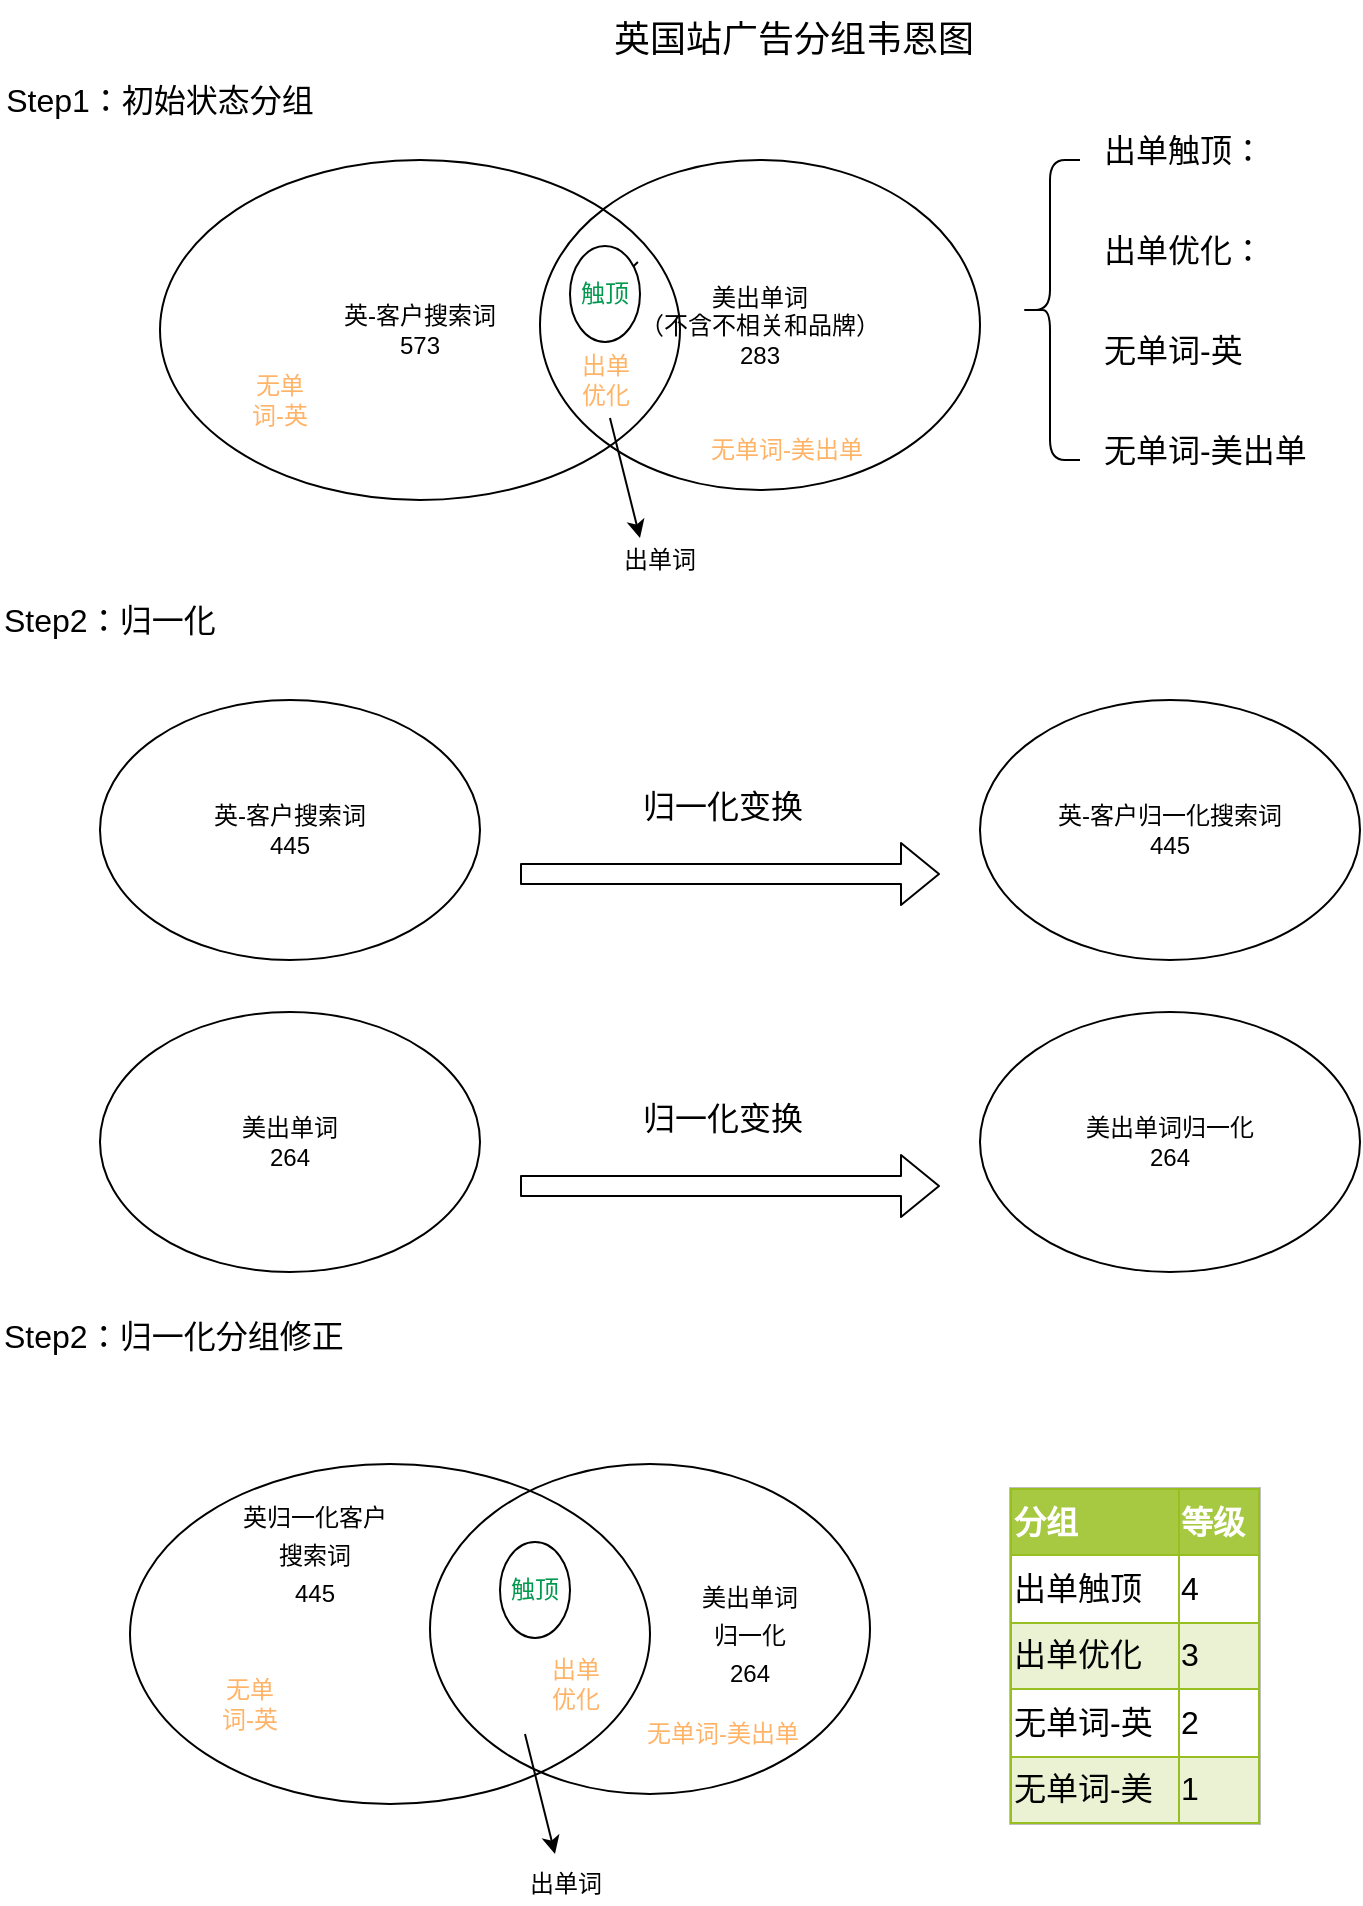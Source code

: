 <mxfile version="10.9.4" type="github"><diagram id="5jT3wcAudJJKc-Kk91_C" name="UK transplanting US"><mxGraphModel dx="1346" dy="836" grid="1" gridSize="10" guides="1" tooltips="1" connect="1" arrows="1" fold="1" page="1" pageScale="1" pageWidth="827" pageHeight="1169" math="0" shadow="0"><root><mxCell id="0"/><mxCell id="1" parent="0"/><mxCell id="msU4wr58rD_FV19tekNM-1" value="英-客户搜索词&lt;br&gt;573&lt;br&gt;" style="ellipse;whiteSpace=wrap;html=1;" parent="1" vertex="1"><mxGeometry x="80" y="80" width="260" height="170" as="geometry"/></mxCell><mxCell id="msU4wr58rD_FV19tekNM-2" value="&lt;div style=&quot;text-align: center&quot;&gt;&lt;span&gt;美出单词&lt;/span&gt;&lt;/div&gt;&lt;div style=&quot;text-align: center&quot;&gt;&lt;span&gt;（不含不相关和品牌）&lt;/span&gt;&lt;/div&gt;&lt;div style=&quot;text-align: center&quot;&gt;&lt;span&gt;283&lt;/span&gt;&lt;/div&gt;" style="ellipse;whiteSpace=wrap;html=1;fillColor=none;" parent="1" vertex="1"><mxGeometry x="270" y="80" width="220" height="165" as="geometry"/></mxCell><mxCell id="msU4wr58rD_FV19tekNM-3" value="出单优化" style="text;html=1;strokeColor=none;fillColor=none;align=center;verticalAlign=middle;whiteSpace=wrap;rounded=0;fontColor=#FFB366;" parent="1" vertex="1"><mxGeometry x="287.5" y="176" width="30" height="28" as="geometry"/></mxCell><mxCell id="msU4wr58rD_FV19tekNM-4" value="&lt;font color=&quot;#ffb366&quot;&gt;无单词-英&lt;/font&gt;" style="text;html=1;strokeColor=none;fillColor=none;align=center;verticalAlign=middle;whiteSpace=wrap;rounded=0;" parent="1" vertex="1"><mxGeometry x="120" y="190" width="40" height="20" as="geometry"/></mxCell><mxCell id="msU4wr58rD_FV19tekNM-5" value="" style="endArrow=none;dashed=1;html=1;" parent="1" source="msU4wr58rD_FV19tekNM-7" edge="1"><mxGeometry width="50" height="50" relative="1" as="geometry"><mxPoint x="280" y="172.5" as="sourcePoint"/><mxPoint x="320" y="130" as="targetPoint"/></mxGeometry></mxCell><mxCell id="msU4wr58rD_FV19tekNM-6" value="&lt;span&gt;&lt;font color=&quot;#ffb366&quot;&gt;无单词-美出单&lt;/font&gt;&lt;/span&gt;" style="text;html=1;strokeColor=none;fillColor=none;align=center;verticalAlign=middle;whiteSpace=wrap;rounded=0;" parent="1" vertex="1"><mxGeometry x="350" y="220" width="87" height="10" as="geometry"/></mxCell><mxCell id="msU4wr58rD_FV19tekNM-7" value="&lt;font color=&quot;#00994d&quot;&gt;触顶&lt;/font&gt;" style="ellipse;whiteSpace=wrap;html=1;fillColor=none;fontColor=#FFB366;" parent="1" vertex="1"><mxGeometry x="285" y="123" width="35" height="48" as="geometry"/></mxCell><mxCell id="msU4wr58rD_FV19tekNM-10" value="&lt;font style=&quot;font-size: 18px&quot; color=&quot;#000000&quot;&gt;英国站广告分组韦恩图&lt;/font&gt;" style="text;html=1;strokeColor=none;fillColor=none;align=left;verticalAlign=middle;whiteSpace=wrap;rounded=0;fontColor=#FFB366;" parent="1" vertex="1"><mxGeometry x="305" width="200" height="40" as="geometry"/></mxCell><mxCell id="msU4wr58rD_FV19tekNM-15" value="" style="endArrow=classic;html=1;fontColor=#FFB366;" parent="1" edge="1"><mxGeometry width="50" height="50" relative="1" as="geometry"><mxPoint x="305" y="209" as="sourcePoint"/><mxPoint x="320" y="269" as="targetPoint"/></mxGeometry></mxCell><mxCell id="msU4wr58rD_FV19tekNM-16" value="&lt;font color=&quot;#000000&quot;&gt;出单词&lt;/font&gt;" style="text;html=1;strokeColor=none;fillColor=none;align=center;verticalAlign=middle;whiteSpace=wrap;rounded=0;fontColor=#FFB366;" parent="1" vertex="1"><mxGeometry x="310" y="270" width="40" height="20" as="geometry"/></mxCell><mxCell id="msU4wr58rD_FV19tekNM-18" value="&lt;div style=&quot;text-align: left&quot;&gt;&lt;span style=&quot;color: rgb(0 , 0 , 0)&quot;&gt;&lt;font style=&quot;font-size: 16px&quot;&gt;Step2：归一化&lt;/font&gt;&lt;/span&gt;&lt;/div&gt;" style="text;html=1;strokeColor=none;fillColor=none;align=left;verticalAlign=middle;whiteSpace=wrap;rounded=0;fontColor=#FFB366;" parent="1" vertex="1"><mxGeometry y="300" width="140" height="20" as="geometry"/></mxCell><mxCell id="msU4wr58rD_FV19tekNM-19" value="英-客户搜索词&lt;br&gt;445&lt;br&gt;" style="ellipse;whiteSpace=wrap;html=1;" parent="1" vertex="1"><mxGeometry x="50" y="350" width="190" height="130" as="geometry"/></mxCell><mxCell id="msU4wr58rD_FV19tekNM-22" value="" style="shape=flexArrow;endArrow=classic;html=1;fontColor=#FFB366;" parent="1" edge="1"><mxGeometry width="50" height="50" relative="1" as="geometry"><mxPoint x="260" y="437" as="sourcePoint"/><mxPoint x="470" y="437" as="targetPoint"/></mxGeometry></mxCell><mxCell id="msU4wr58rD_FV19tekNM-23" value="归一化变换" style="text;html=1;strokeColor=none;fillColor=none;align=center;verticalAlign=middle;whiteSpace=wrap;rounded=0;fontColor=#000000;fontSize=16;" parent="1" vertex="1"><mxGeometry x="313" y="393" width="97" height="20" as="geometry"/></mxCell><mxCell id="msU4wr58rD_FV19tekNM-24" value="英-客户归一化搜索词&lt;br&gt;445&lt;br&gt;" style="ellipse;whiteSpace=wrap;html=1;" parent="1" vertex="1"><mxGeometry x="490" y="350" width="190" height="130" as="geometry"/></mxCell><mxCell id="msU4wr58rD_FV19tekNM-25" value="&lt;div&gt;美出单词&lt;/div&gt;&lt;div&gt;264&lt;/div&gt;" style="ellipse;whiteSpace=wrap;html=1;" parent="1" vertex="1"><mxGeometry x="50" y="506" width="190" height="130" as="geometry"/></mxCell><mxCell id="msU4wr58rD_FV19tekNM-26" value="" style="shape=flexArrow;endArrow=classic;html=1;fontColor=#FFB366;" parent="1" edge="1"><mxGeometry width="50" height="50" relative="1" as="geometry"><mxPoint x="260" y="593" as="sourcePoint"/><mxPoint x="470" y="593" as="targetPoint"/></mxGeometry></mxCell><mxCell id="msU4wr58rD_FV19tekNM-27" value="归一化变换" style="text;html=1;strokeColor=none;fillColor=none;align=center;verticalAlign=middle;whiteSpace=wrap;rounded=0;fontColor=#000000;fontSize=16;" parent="1" vertex="1"><mxGeometry x="313" y="549" width="97" height="20" as="geometry"/></mxCell><mxCell id="msU4wr58rD_FV19tekNM-28" value="&lt;div&gt;美出单词归一化&lt;/div&gt;&lt;div&gt;264&lt;/div&gt;" style="ellipse;whiteSpace=wrap;html=1;" parent="1" vertex="1"><mxGeometry x="490" y="506" width="190" height="130" as="geometry"/></mxCell><mxCell id="msU4wr58rD_FV19tekNM-30" value="" style="ellipse;whiteSpace=wrap;html=1;" parent="1" vertex="1"><mxGeometry x="65" y="732" width="260" height="170" as="geometry"/></mxCell><mxCell id="msU4wr58rD_FV19tekNM-31" value="&lt;div style=&quot;text-align: right&quot;&gt;&lt;/div&gt;&lt;span&gt;&lt;br&gt;&lt;/span&gt;" style="ellipse;whiteSpace=wrap;html=1;fillColor=none;" parent="1" vertex="1"><mxGeometry x="215" y="732" width="220" height="165" as="geometry"/></mxCell><mxCell id="msU4wr58rD_FV19tekNM-32" value="出单优化" style="text;html=1;strokeColor=none;fillColor=none;align=center;verticalAlign=middle;whiteSpace=wrap;rounded=0;fontColor=#FFB366;" parent="1" vertex="1"><mxGeometry x="272.5" y="828" width="30" height="28" as="geometry"/></mxCell><mxCell id="msU4wr58rD_FV19tekNM-33" value="&lt;font color=&quot;#ffb366&quot;&gt;无单词-英&lt;/font&gt;" style="text;html=1;strokeColor=none;fillColor=none;align=center;verticalAlign=middle;whiteSpace=wrap;rounded=0;" parent="1" vertex="1"><mxGeometry x="105" y="842" width="40" height="20" as="geometry"/></mxCell><mxCell id="msU4wr58rD_FV19tekNM-35" value="&lt;span&gt;&lt;font color=&quot;#ffb366&quot;&gt;无单词-美出单&lt;/font&gt;&lt;/span&gt;" style="text;html=1;strokeColor=none;fillColor=none;align=center;verticalAlign=middle;whiteSpace=wrap;rounded=0;" parent="1" vertex="1"><mxGeometry x="317.5" y="862" width="87" height="10" as="geometry"/></mxCell><mxCell id="msU4wr58rD_FV19tekNM-36" value="&lt;font color=&quot;#00994d&quot;&gt;触顶&lt;/font&gt;" style="ellipse;whiteSpace=wrap;html=1;fillColor=none;fontColor=#FFB366;" parent="1" vertex="1"><mxGeometry x="250" y="771" width="35" height="48" as="geometry"/></mxCell><mxCell id="msU4wr58rD_FV19tekNM-37" value="" style="endArrow=classic;html=1;fontColor=#FFB366;" parent="1" edge="1"><mxGeometry width="50" height="50" relative="1" as="geometry"><mxPoint x="262.5" y="867" as="sourcePoint"/><mxPoint x="277.5" y="927" as="targetPoint"/></mxGeometry></mxCell><mxCell id="msU4wr58rD_FV19tekNM-38" value="&lt;font color=&quot;#000000&quot;&gt;出单词&lt;/font&gt;" style="text;html=1;strokeColor=none;fillColor=none;align=center;verticalAlign=middle;whiteSpace=wrap;rounded=0;fontColor=#FFB366;" parent="1" vertex="1"><mxGeometry x="262.5" y="932" width="40" height="20" as="geometry"/></mxCell><mxCell id="msU4wr58rD_FV19tekNM-40" value="&lt;div style=&quot;font-size: 12px&quot;&gt;&lt;font style=&quot;font-size: 12px&quot;&gt;美出单词&lt;/font&gt;&lt;/div&gt;&lt;font style=&quot;font-size: 12px&quot;&gt;归一化&lt;br&gt;264&lt;/font&gt;" style="text;html=1;strokeColor=none;fillColor=none;align=center;verticalAlign=middle;whiteSpace=wrap;rounded=0;fontSize=16;fontColor=#000000;" parent="1" vertex="1"><mxGeometry x="340" y="795" width="70" height="45" as="geometry"/></mxCell><mxCell id="pTAZsmyDh6goyxrBhCXm-1" value="&lt;font style=&quot;font-size: 12px&quot;&gt;&lt;span&gt;英归一化客户搜索词&lt;/span&gt;&lt;br&gt;&lt;/font&gt;&lt;span style=&quot;font-size: 12px&quot;&gt;445&lt;/span&gt;" style="text;html=1;strokeColor=none;fillColor=none;align=center;verticalAlign=middle;whiteSpace=wrap;rounded=0;fontSize=16;fontColor=#000000;" parent="1" vertex="1"><mxGeometry x="120" y="758.5" width="75" height="35" as="geometry"/></mxCell><mxCell id="pTAZsmyDh6goyxrBhCXm-2" value="" style="shape=curlyBracket;whiteSpace=wrap;html=1;rounded=1;fillColor=none;fontSize=16;fontColor=#000000;align=left;" parent="1" vertex="1"><mxGeometry x="510" y="80" width="30" height="150" as="geometry"/></mxCell><mxCell id="pTAZsmyDh6goyxrBhCXm-3" value="出单优化：" style="text;html=1;strokeColor=none;fillColor=none;align=left;verticalAlign=middle;whiteSpace=wrap;rounded=0;fontSize=16;fontColor=#000000;" parent="1" vertex="1"><mxGeometry x="550" y="110" width="90" height="30" as="geometry"/></mxCell><mxCell id="pTAZsmyDh6goyxrBhCXm-4" value="&lt;span&gt;无单词-英&lt;/span&gt;" style="text;html=1;strokeColor=none;fillColor=none;align=left;verticalAlign=middle;whiteSpace=wrap;rounded=0;fontSize=16;fontColor=#000000;" parent="1" vertex="1"><mxGeometry x="550" y="160" width="130" height="30" as="geometry"/></mxCell><mxCell id="pTAZsmyDh6goyxrBhCXm-5" value="&lt;span&gt;无单词-美出单&lt;/span&gt;" style="text;html=1;strokeColor=none;fillColor=none;align=left;verticalAlign=middle;whiteSpace=wrap;rounded=0;fontSize=16;fontColor=#000000;" parent="1" vertex="1"><mxGeometry x="550" y="210" width="130" height="30" as="geometry"/></mxCell><mxCell id="pTAZsmyDh6goyxrBhCXm-6" value="Step1：初始状态分组" style="text;html=1;strokeColor=none;fillColor=none;align=center;verticalAlign=middle;whiteSpace=wrap;rounded=0;fontSize=16;fontColor=#000000;" parent="1" vertex="1"><mxGeometry y="40" width="160" height="20" as="geometry"/></mxCell><mxCell id="pTAZsmyDh6goyxrBhCXm-7" value="&lt;div style=&quot;text-align: left&quot;&gt;&lt;span style=&quot;color: rgb(0 , 0 , 0)&quot;&gt;&lt;font style=&quot;font-size: 16px&quot;&gt;Step2：归一化分组修正&lt;/font&gt;&lt;/span&gt;&lt;/div&gt;" style="text;html=1;strokeColor=none;fillColor=none;align=left;verticalAlign=middle;whiteSpace=wrap;rounded=0;fontColor=#FFB366;" parent="1" vertex="1"><mxGeometry y="656" width="191" height="24" as="geometry"/></mxCell><mxCell id="pTAZsmyDh6goyxrBhCXm-12" value="出单触顶：" style="text;html=1;strokeColor=none;fillColor=none;align=left;verticalAlign=middle;whiteSpace=wrap;rounded=0;fontSize=16;fontColor=#000000;" parent="1" vertex="1"><mxGeometry x="550" y="60" width="130" height="30" as="geometry"/></mxCell><mxCell id="3WaFgph_PIsVKvvev1zi-3" value="&lt;table border=&quot;1&quot; width=&quot;100%&quot; cellpadding=&quot;1&quot; style=&quot;width: 100% ; height: 100% ; border-collapse: collapse&quot;&gt;&lt;tbody&gt;&lt;tr style=&quot;background-color: #a7c942 ; color: #ffffff ; border: 1px solid #98bf21&quot;&gt;&lt;th align=&quot;left&quot;&gt;分组&lt;/th&gt;&lt;th align=&quot;left&quot;&gt;等级&lt;/th&gt;&lt;/tr&gt;&lt;tr style=&quot;border: 1px solid #98bf21&quot;&gt;&lt;td&gt;&lt;span&gt;出单触顶&lt;/span&gt;&lt;/td&gt;&lt;td&gt;4&lt;/td&gt;&lt;/tr&gt;&lt;tr style=&quot;background-color: #eaf2d3 ; border: 1px solid #98bf21&quot;&gt;&lt;td&gt;&lt;span&gt;出单优化&lt;/span&gt;&lt;/td&gt;&lt;td&gt;3&lt;/td&gt;&lt;/tr&gt;&lt;tr style=&quot;border: 1px solid #98bf21&quot;&gt;&lt;td&gt;&lt;span&gt;无单词-英&lt;/span&gt;&lt;/td&gt;&lt;td&gt;2&lt;/td&gt;&lt;/tr&gt;&lt;tr style=&quot;background-color: #eaf2d3 ; border: 1px solid #98bf21&quot;&gt;&lt;td&gt;&lt;span&gt;无单词-美&lt;/span&gt;&lt;br&gt;&lt;/td&gt;&lt;td&gt;1&lt;/td&gt;&lt;/tr&gt;&lt;/tbody&gt;&lt;/table&gt;" style="text;html=1;strokeColor=#c0c0c0;fillColor=#ffffff;overflow=fill;rounded=0;fontSize=16;fontColor=#000000;align=left;" parent="1" vertex="1"><mxGeometry x="505" y="744" width="125" height="168" as="geometry"/></mxCell></root></mxGraphModel></diagram><diagram id="vsjdVAbDxWyZJfmi88n0" name="How to get money"><mxGraphModel dx="2173" dy="836" grid="1" gridSize="10" guides="1" tooltips="1" connect="1" arrows="1" fold="1" page="1" pageScale="1" pageWidth="827" pageHeight="1169" math="0" shadow="0"><root><mxCell id="jgwfLlv_cz_6MUoMTaLH-0"/><mxCell id="jgwfLlv_cz_6MUoMTaLH-1" parent="jgwfLlv_cz_6MUoMTaLH-0"/><mxCell id="jgwfLlv_cz_6MUoMTaLH-45" value="" style="rounded=1;whiteSpace=wrap;html=1;fillColor=none;fontSize=16;fontColor=#000000;align=center;dashed=1;" parent="jgwfLlv_cz_6MUoMTaLH-1" vertex="1"><mxGeometry x="-195" y="327.5" width="390.0" height="60" as="geometry"/></mxCell><mxCell id="jgwfLlv_cz_6MUoMTaLH-4" value="" style="edgeStyle=orthogonalEdgeStyle;rounded=0;orthogonalLoop=1;jettySize=auto;html=1;fontSize=16;fontColor=#000000;exitX=0.5;exitY=1;exitDx=0;exitDy=0;" parent="jgwfLlv_cz_6MUoMTaLH-1" source="jgwfLlv_cz_6MUoMTaLH-2" target="jgwfLlv_cz_6MUoMTaLH-3" edge="1"><mxGeometry relative="1" as="geometry"/></mxCell><mxCell id="jgwfLlv_cz_6MUoMTaLH-2" value="净利润" style="rounded=1;whiteSpace=wrap;html=1;fillColor=none;fontSize=16;fontColor=#000000;align=center;" parent="jgwfLlv_cz_6MUoMTaLH-1" vertex="1"><mxGeometry x="320" y="30" width="97" height="50" as="geometry"/></mxCell><mxCell id="jgwfLlv_cz_6MUoMTaLH-6" value="" style="edgeStyle=orthogonalEdgeStyle;rounded=0;orthogonalLoop=1;jettySize=auto;html=1;fontSize=16;fontColor=#000000;exitX=0.5;exitY=1;exitDx=0;exitDy=0;" parent="jgwfLlv_cz_6MUoMTaLH-1" source="jgwfLlv_cz_6MUoMTaLH-2" target="jgwfLlv_cz_6MUoMTaLH-5" edge="1"><mxGeometry relative="1" as="geometry"/></mxCell><mxCell id="jgwfLlv_cz_6MUoMTaLH-8" value="" style="edgeStyle=orthogonalEdgeStyle;rounded=0;orthogonalLoop=1;jettySize=auto;html=1;fontSize=16;fontColor=#000000;exitX=0.5;exitY=1;exitDx=0;exitDy=0;" parent="jgwfLlv_cz_6MUoMTaLH-1" source="jgwfLlv_cz_6MUoMTaLH-3" target="jgwfLlv_cz_6MUoMTaLH-7" edge="1"><mxGeometry relative="1" as="geometry"><Array as="points"><mxPoint x="199" y="210"/><mxPoint x="42" y="210"/></Array></mxGeometry></mxCell><mxCell id="jgwfLlv_cz_6MUoMTaLH-21" style="edgeStyle=orthogonalEdgeStyle;rounded=0;orthogonalLoop=1;jettySize=auto;html=1;exitX=0.5;exitY=1;exitDx=0;exitDy=0;entryX=0.5;entryY=0;entryDx=0;entryDy=0;fontSize=16;fontColor=#000000;" parent="jgwfLlv_cz_6MUoMTaLH-1" source="jgwfLlv_cz_6MUoMTaLH-3" target="jgwfLlv_cz_6MUoMTaLH-10" edge="1"><mxGeometry relative="1" as="geometry"><Array as="points"><mxPoint x="199" y="210"/><mxPoint x="279" y="210"/></Array></mxGeometry></mxCell><mxCell id="jgwfLlv_cz_6MUoMTaLH-3" value="销售额" style="rounded=1;whiteSpace=wrap;html=1;fillColor=none;fontSize=16;fontColor=#000000;align=center;" parent="jgwfLlv_cz_6MUoMTaLH-1" vertex="1"><mxGeometry x="150" y="130" width="97" height="50" as="geometry"/></mxCell><mxCell id="jgwfLlv_cz_6MUoMTaLH-25" value="" style="edgeStyle=orthogonalEdgeStyle;rounded=0;orthogonalLoop=1;jettySize=auto;html=1;fontSize=16;fontColor=#000000;" parent="jgwfLlv_cz_6MUoMTaLH-1" source="jgwfLlv_cz_6MUoMTaLH-7" target="jgwfLlv_cz_6MUoMTaLH-24" edge="1"><mxGeometry relative="1" as="geometry"><Array as="points"><mxPoint x="42" y="345"/><mxPoint x="42" y="345"/></Array></mxGeometry></mxCell><mxCell id="jgwfLlv_cz_6MUoMTaLH-30" style="edgeStyle=orthogonalEdgeStyle;rounded=0;orthogonalLoop=1;jettySize=auto;html=1;exitX=0.5;exitY=1;exitDx=0;exitDy=0;entryX=0.5;entryY=0;entryDx=0;entryDy=0;fontSize=16;fontColor=#000000;" parent="jgwfLlv_cz_6MUoMTaLH-1" source="jgwfLlv_cz_6MUoMTaLH-7" target="jgwfLlv_cz_6MUoMTaLH-28" edge="1"><mxGeometry relative="1" as="geometry"/></mxCell><mxCell id="jgwfLlv_cz_6MUoMTaLH-31" style="edgeStyle=orthogonalEdgeStyle;rounded=0;orthogonalLoop=1;jettySize=auto;html=1;exitX=0.5;exitY=1;exitDx=0;exitDy=0;entryX=0.5;entryY=0;entryDx=0;entryDy=0;fontSize=16;fontColor=#000000;" parent="jgwfLlv_cz_6MUoMTaLH-1" source="jgwfLlv_cz_6MUoMTaLH-7" target="jgwfLlv_cz_6MUoMTaLH-22" edge="1"><mxGeometry relative="1" as="geometry"/></mxCell><mxCell id="jgwfLlv_cz_6MUoMTaLH-7" value="销量" style="rounded=1;whiteSpace=wrap;html=1;fillColor=none;fontSize=16;fontColor=#000000;align=center;" parent="jgwfLlv_cz_6MUoMTaLH-1" vertex="1"><mxGeometry x="-7" y="230" width="97" height="50" as="geometry"/></mxCell><mxCell id="UMnLOSgJBDEmwucBkAcu-17" style="edgeStyle=orthogonalEdgeStyle;rounded=0;orthogonalLoop=1;jettySize=auto;html=1;exitX=0.5;exitY=1;exitDx=0;exitDy=0;entryX=0.1;entryY=0.5;entryDx=0;entryDy=0;entryPerimeter=0;dashed=1;" parent="jgwfLlv_cz_6MUoMTaLH-1" source="jgwfLlv_cz_6MUoMTaLH-24" target="jgwfLlv_cz_6MUoMTaLH-36" edge="1"><mxGeometry relative="1" as="geometry"><Array as="points"><mxPoint x="70" y="370"/><mxPoint x="70" y="440"/><mxPoint x="170" y="440"/><mxPoint x="170" y="522"/></Array></mxGeometry></mxCell><mxCell id="jgwfLlv_cz_6MUoMTaLH-24" value="点击率" style="rounded=1;whiteSpace=wrap;html=1;fillColor=none;fontSize=16;fontColor=#000000;align=center;" parent="jgwfLlv_cz_6MUoMTaLH-1" vertex="1"><mxGeometry x="11.5" y="345" width="60" height="25" as="geometry"/></mxCell><mxCell id="UMnLOSgJBDEmwucBkAcu-2" value="" style="edgeStyle=orthogonalEdgeStyle;rounded=0;orthogonalLoop=1;jettySize=auto;html=1;exitX=0.5;exitY=1;exitDx=0;exitDy=0;" parent="jgwfLlv_cz_6MUoMTaLH-1" source="jgwfLlv_cz_6MUoMTaLH-22" target="UMnLOSgJBDEmwucBkAcu-1" edge="1"><mxGeometry relative="1" as="geometry"/></mxCell><mxCell id="UMnLOSgJBDEmwucBkAcu-6" value="" style="edgeStyle=orthogonalEdgeStyle;rounded=0;orthogonalLoop=1;jettySize=auto;html=1;" parent="jgwfLlv_cz_6MUoMTaLH-1" source="jgwfLlv_cz_6MUoMTaLH-22" target="UMnLOSgJBDEmwucBkAcu-5" edge="1"><mxGeometry relative="1" as="geometry"/></mxCell><mxCell id="jgwfLlv_cz_6MUoMTaLH-22" value="展现" style="rounded=1;whiteSpace=wrap;html=1;fillColor=none;fontSize=16;fontColor=#000000;align=center;" parent="jgwfLlv_cz_6MUoMTaLH-1" vertex="1"><mxGeometry x="-80" y="345" width="60" height="25" as="geometry"/></mxCell><mxCell id="UMnLOSgJBDEmwucBkAcu-12" value="" style="edgeStyle=orthogonalEdgeStyle;rounded=0;orthogonalLoop=1;jettySize=auto;html=1;dashed=1;" parent="jgwfLlv_cz_6MUoMTaLH-1" source="UMnLOSgJBDEmwucBkAcu-5" target="UMnLOSgJBDEmwucBkAcu-11" edge="1"><mxGeometry relative="1" as="geometry"/></mxCell><mxCell id="UMnLOSgJBDEmwucBkAcu-14" value="" style="edgeStyle=orthogonalEdgeStyle;rounded=0;orthogonalLoop=1;jettySize=auto;html=1;dashed=1;" parent="jgwfLlv_cz_6MUoMTaLH-1" source="UMnLOSgJBDEmwucBkAcu-5" target="UMnLOSgJBDEmwucBkAcu-13" edge="1"><mxGeometry relative="1" as="geometry"/></mxCell><mxCell id="UMnLOSgJBDEmwucBkAcu-5" value="广告排名" style="rounded=1;whiteSpace=wrap;html=1;fillColor=none;fontSize=16;fontColor=#000000;align=center;" parent="jgwfLlv_cz_6MUoMTaLH-1" vertex="1"><mxGeometry x="-23.5" y="420" width="70" height="28" as="geometry"/></mxCell><mxCell id="UMnLOSgJBDEmwucBkAcu-13" value="质量得分" style="rounded=1;whiteSpace=wrap;html=1;fillColor=none;fontSize=16;fontColor=#000000;align=center;" parent="jgwfLlv_cz_6MUoMTaLH-1" vertex="1"><mxGeometry x="19" y="490" width="70" height="28" as="geometry"/></mxCell><mxCell id="UMnLOSgJBDEmwucBkAcu-11" value="竞价" style="rounded=1;whiteSpace=wrap;html=1;fillColor=none;fontSize=16;fontColor=#000000;align=center;" parent="jgwfLlv_cz_6MUoMTaLH-1" vertex="1"><mxGeometry x="-70" y="490" width="70" height="28" as="geometry"/></mxCell><mxCell id="UMnLOSgJBDEmwucBkAcu-10" value="" style="edgeStyle=orthogonalEdgeStyle;rounded=0;orthogonalLoop=1;jettySize=auto;html=1;dashed=1;" parent="jgwfLlv_cz_6MUoMTaLH-1" source="UMnLOSgJBDEmwucBkAcu-1" target="UMnLOSgJBDEmwucBkAcu-9" edge="1"><mxGeometry relative="1" as="geometry"/></mxCell><mxCell id="UMnLOSgJBDEmwucBkAcu-1" value="自然排名" style="rounded=1;whiteSpace=wrap;html=1;fillColor=none;fontSize=16;fontColor=#000000;align=center;" parent="jgwfLlv_cz_6MUoMTaLH-1" vertex="1"><mxGeometry x="-160" y="420" width="70" height="28" as="geometry"/></mxCell><mxCell id="UMnLOSgJBDEmwucBkAcu-9" value="A9算法" style="rounded=1;whiteSpace=wrap;html=1;fillColor=none;fontSize=16;fontColor=#000000;align=center;" parent="jgwfLlv_cz_6MUoMTaLH-1" vertex="1"><mxGeometry x="-160" y="490" width="70" height="28" as="geometry"/></mxCell><mxCell id="TdriGBWS7Qzf0IPXKY57-5" style="edgeStyle=orthogonalEdgeStyle;rounded=0;orthogonalLoop=1;jettySize=auto;html=1;exitX=0.5;exitY=1;exitDx=0;exitDy=0;entryX=0.58;entryY=0.009;entryDx=0;entryDy=0;entryPerimeter=0;fontSize=16;fontColor=#000000;" parent="jgwfLlv_cz_6MUoMTaLH-1" source="jgwfLlv_cz_6MUoMTaLH-5" target="jgwfLlv_cz_6MUoMTaLH-11" edge="1"><mxGeometry relative="1" as="geometry"/></mxCell><mxCell id="TdriGBWS7Qzf0IPXKY57-6" style="edgeStyle=orthogonalEdgeStyle;rounded=0;orthogonalLoop=1;jettySize=auto;html=1;exitX=0.5;exitY=1;exitDx=0;exitDy=0;entryX=0.5;entryY=0;entryDx=0;entryDy=0;fontSize=16;fontColor=#000000;" parent="jgwfLlv_cz_6MUoMTaLH-1" source="jgwfLlv_cz_6MUoMTaLH-5" target="jgwfLlv_cz_6MUoMTaLH-12" edge="1"><mxGeometry relative="1" as="geometry"/></mxCell><mxCell id="jgwfLlv_cz_6MUoMTaLH-5" value="成本" style="rounded=1;whiteSpace=wrap;html=1;fillColor=none;fontSize=16;fontColor=#000000;align=center;" parent="jgwfLlv_cz_6MUoMTaLH-1" vertex="1"><mxGeometry x="490" y="130" width="97" height="50" as="geometry"/></mxCell><mxCell id="jgwfLlv_cz_6MUoMTaLH-9" value="&lt;font style=&quot;font-size: 25px&quot;&gt;&lt;b&gt;-&lt;/b&gt;&lt;/font&gt;" style="text;html=1;strokeColor=none;fillColor=none;align=center;verticalAlign=middle;whiteSpace=wrap;rounded=0;fontSize=16;fontColor=#000000;" parent="jgwfLlv_cz_6MUoMTaLH-1" vertex="1"><mxGeometry x="341" y="133" width="69" height="37" as="geometry"/></mxCell><mxCell id="jgwfLlv_cz_6MUoMTaLH-10" value="售价" style="rounded=1;whiteSpace=wrap;html=1;fillColor=none;fontSize=16;fontColor=#000000;align=center;" parent="jgwfLlv_cz_6MUoMTaLH-1" vertex="1"><mxGeometry x="230" y="230" width="97" height="50" as="geometry"/></mxCell><mxCell id="TdriGBWS7Qzf0IPXKY57-4" style="edgeStyle=orthogonalEdgeStyle;rounded=0;orthogonalLoop=1;jettySize=auto;html=1;exitX=0.5;exitY=1;exitDx=0;exitDy=0;entryX=0;entryY=0.5;entryDx=0;entryDy=0;fontSize=16;fontColor=#000000;" parent="jgwfLlv_cz_6MUoMTaLH-1" source="jgwfLlv_cz_6MUoMTaLH-11" target="TdriGBWS7Qzf0IPXKY57-3" edge="1"><mxGeometry relative="1" as="geometry"><Array as="points"><mxPoint x="462" y="366"/></Array></mxGeometry></mxCell><mxCell id="jgwfLlv_cz_6MUoMTaLH-11" value="固定成本" style="rounded=1;whiteSpace=wrap;html=1;fillColor=none;fontSize=16;fontColor=#000000;align=center;" parent="jgwfLlv_cz_6MUoMTaLH-1" vertex="1"><mxGeometry x="413" y="230" width="97" height="50" as="geometry"/></mxCell><mxCell id="jgwfLlv_cz_6MUoMTaLH-16" style="edgeStyle=orthogonalEdgeStyle;rounded=0;orthogonalLoop=1;jettySize=auto;html=1;exitX=0.5;exitY=1;exitDx=0;exitDy=0;entryX=-0.019;entryY=0.578;entryDx=0;entryDy=0;entryPerimeter=0;fontSize=16;fontColor=#000000;" parent="jgwfLlv_cz_6MUoMTaLH-1" source="jgwfLlv_cz_6MUoMTaLH-12" target="jgwfLlv_cz_6MUoMTaLH-18" edge="1"><mxGeometry relative="1" as="geometry"><Array as="points"><mxPoint x="639" y="370"/><mxPoint x="657" y="370"/></Array></mxGeometry></mxCell><mxCell id="jgwfLlv_cz_6MUoMTaLH-12" value="可变成本&lt;br&gt;" style="rounded=1;whiteSpace=wrap;html=1;fillColor=none;fontSize=16;fontColor=#000000;align=center;" parent="jgwfLlv_cz_6MUoMTaLH-1" vertex="1"><mxGeometry x="590" y="230" width="97" height="50" as="geometry"/></mxCell><mxCell id="jgwfLlv_cz_6MUoMTaLH-19" value="&lt;font style=&quot;font-size: 22px&quot;&gt;&lt;b&gt;×&lt;/b&gt;&lt;/font&gt;" style="text;html=1;strokeColor=none;fillColor=none;align=center;verticalAlign=middle;whiteSpace=wrap;rounded=0;fontSize=16;fontColor=#000000;" parent="jgwfLlv_cz_6MUoMTaLH-1" vertex="1"><mxGeometry x="140" y="245" width="40" height="20" as="geometry"/></mxCell><mxCell id="jgwfLlv_cz_6MUoMTaLH-44" style="edgeStyle=orthogonalEdgeStyle;rounded=0;orthogonalLoop=1;jettySize=auto;html=1;exitX=0.5;exitY=1;exitDx=0;exitDy=0;entryX=0.1;entryY=0.5;entryDx=0;entryDy=0;fontSize=16;fontColor=#000000;entryPerimeter=0;dashed=1;" parent="jgwfLlv_cz_6MUoMTaLH-1" source="jgwfLlv_cz_6MUoMTaLH-28" target="jgwfLlv_cz_6MUoMTaLH-41" edge="1"><mxGeometry relative="1" as="geometry"><Array as="points"><mxPoint x="128" y="425"/></Array></mxGeometry></mxCell><mxCell id="jgwfLlv_cz_6MUoMTaLH-28" value="转化率" style="rounded=1;whiteSpace=wrap;html=1;fillColor=none;fontSize=16;fontColor=#000000;align=center;" parent="jgwfLlv_cz_6MUoMTaLH-1" vertex="1"><mxGeometry x="96" y="345" width="63" height="24" as="geometry"/></mxCell><mxCell id="jgwfLlv_cz_6MUoMTaLH-32" value="&lt;font style=&quot;font-size: 19px&quot;&gt;×&lt;/font&gt;" style="text;html=1;strokeColor=none;fillColor=none;align=center;verticalAlign=middle;whiteSpace=wrap;rounded=0;fontSize=16;fontColor=#000000;" parent="jgwfLlv_cz_6MUoMTaLH-1" vertex="1"><mxGeometry x="-20" y="354.5" width="27" height="11" as="geometry"/></mxCell><mxCell id="jgwfLlv_cz_6MUoMTaLH-33" value="&lt;font style=&quot;font-size: 19px&quot;&gt;×&lt;/font&gt;" style="text;html=1;strokeColor=none;fillColor=none;align=center;verticalAlign=middle;whiteSpace=wrap;rounded=0;fontSize=16;fontColor=#000000;" parent="jgwfLlv_cz_6MUoMTaLH-1" vertex="1"><mxGeometry x="79" y="357" width="10" height="5" as="geometry"/></mxCell><mxCell id="jgwfLlv_cz_6MUoMTaLH-49" value="" style="group" parent="jgwfLlv_cz_6MUoMTaLH-1" vertex="1" connectable="0"><mxGeometry x="-195" y="327.5" width="390" height="60" as="geometry"/></mxCell><mxCell id="jgwfLlv_cz_6MUoMTaLH-47" value="每个关键词" style="text;html=1;strokeColor=none;fillColor=none;align=center;verticalAlign=middle;whiteSpace=wrap;rounded=0;fontSize=16;fontColor=#000000;" parent="jgwfLlv_cz_6MUoMTaLH-49" vertex="1"><mxGeometry x="10.324" y="8.451" width="104.382" height="4.225" as="geometry"/></mxCell><mxCell id="9DV_nNIq391G5jqzggg0-0" value="" style="group" parent="jgwfLlv_cz_6MUoMTaLH-1" vertex="1" connectable="0"><mxGeometry x="650" y="311.5" width="172" height="115" as="geometry"/></mxCell><mxCell id="jgwfLlv_cz_6MUoMTaLH-14" value="" style="shape=curlyBracket;whiteSpace=wrap;html=1;rounded=1;fillColor=none;fontSize=16;fontColor=#000000;align=center;" parent="9DV_nNIq391G5jqzggg0-0" vertex="1"><mxGeometry y="22.5" width="20" height="70" as="geometry"/></mxCell><mxCell id="jgwfLlv_cz_6MUoMTaLH-18" value="&lt;ul&gt;&lt;li&gt;亚马逊站内费用&lt;/li&gt;&lt;li&gt;产品成本&lt;/li&gt;&lt;li&gt;人工成本&lt;/li&gt;&lt;li&gt;营销成本&lt;/li&gt;&lt;/ul&gt;" style="text;strokeColor=none;fillColor=none;html=1;whiteSpace=wrap;verticalAlign=middle;overflow=hidden;fontSize=16;fontColor=#000000;align=left;" parent="9DV_nNIq391G5jqzggg0-0" vertex="1"><mxGeometry x="10" width="162" height="115" as="geometry"/></mxCell><mxCell id="TdriGBWS7Qzf0IPXKY57-1" value="" style="group" parent="jgwfLlv_cz_6MUoMTaLH-1" vertex="1" connectable="0"><mxGeometry x="462.5" y="308" width="172" height="115" as="geometry"/></mxCell><mxCell id="TdriGBWS7Qzf0IPXKY57-2" value="" style="shape=curlyBracket;whiteSpace=wrap;html=1;rounded=1;fillColor=none;fontSize=16;fontColor=#000000;align=center;" parent="TdriGBWS7Qzf0IPXKY57-1" vertex="1"><mxGeometry y="22.5" width="20" height="70" as="geometry"/></mxCell><mxCell id="TdriGBWS7Qzf0IPXKY57-3" value="&lt;ul&gt;&lt;li&gt;厂房租金&lt;/li&gt;&lt;li&gt;管理费&lt;/li&gt;&lt;li&gt;宽带费用&lt;/li&gt;&lt;li&gt;账号费用&lt;/li&gt;&lt;/ul&gt;" style="text;strokeColor=none;fillColor=none;html=1;whiteSpace=wrap;verticalAlign=middle;overflow=hidden;fontSize=16;fontColor=#000000;align=left;" parent="TdriGBWS7Qzf0IPXKY57-1" vertex="1"><mxGeometry x="10" width="162" height="115" as="geometry"/></mxCell><mxCell id="TdriGBWS7Qzf0IPXKY57-7" value="&lt;font style=&quot;font-size: 22px&quot;&gt;&lt;b&gt;+&lt;/b&gt;&lt;/font&gt;" style="text;html=1;resizable=0;points=[];autosize=1;align=left;verticalAlign=top;spacingTop=-4;fontSize=16;fontColor=#000000;" parent="jgwfLlv_cz_6MUoMTaLH-1" vertex="1"><mxGeometry x="538.5" y="245" width="30" height="20" as="geometry"/></mxCell><mxCell id="jgwfLlv_cz_6MUoMTaLH-41" value="" style="shape=curlyBracket;whiteSpace=wrap;html=1;rounded=1;fillColor=none;fontSize=16;fontColor=#000000;align=center;" parent="jgwfLlv_cz_6MUoMTaLH-1" vertex="1"><mxGeometry x="211.712" y="395" width="33.094" height="60.0" as="geometry"/></mxCell><mxCell id="jgwfLlv_cz_6MUoMTaLH-42" value="&lt;ul&gt;&lt;li style=&quot;text-align: left&quot;&gt;价格（值不值）&lt;/li&gt;&lt;li style=&quot;text-align: left&quot;&gt;图片&lt;/li&gt;&lt;li style=&quot;text-align: left&quot;&gt;文案&lt;/li&gt;&lt;/ul&gt;" style="text;strokeColor=none;fillColor=none;html=1;whiteSpace=wrap;verticalAlign=middle;overflow=hidden;fontSize=16;fontColor=#000000;align=center;" parent="jgwfLlv_cz_6MUoMTaLH-1" vertex="1"><mxGeometry x="211.5" y="378" width="175" height="77" as="geometry"/></mxCell><mxCell id="jgwfLlv_cz_6MUoMTaLH-37" value="&lt;ul&gt;&lt;li style=&quot;text-align: left&quot;&gt;&lt;span&gt;主图&lt;/span&gt;&lt;br&gt;&lt;/li&gt;&lt;li style=&quot;text-align: left&quot;&gt;&lt;span&gt;价格（匹配心理价位）&lt;/span&gt;&lt;/li&gt;&lt;li style=&quot;text-align: left&quot;&gt;&lt;span&gt;review&lt;/span&gt;&lt;/li&gt;&lt;li style=&quot;text-align: left&quot;&gt;&lt;span&gt;标题&lt;/span&gt;&lt;/li&gt;&lt;/ul&gt;" style="text;strokeColor=none;fillColor=none;html=1;whiteSpace=wrap;verticalAlign=middle;overflow=hidden;fontSize=16;fontColor=#000000;align=center;" parent="jgwfLlv_cz_6MUoMTaLH-1" vertex="1"><mxGeometry x="170" y="468" width="230" height="113" as="geometry"/></mxCell><mxCell id="UMnLOSgJBDEmwucBkAcu-15" value="" style="group" parent="jgwfLlv_cz_6MUoMTaLH-1" vertex="1" connectable="0"><mxGeometry x="90.5" y="387.5" width="110" height="170" as="geometry"/></mxCell><mxCell id="jgwfLlv_cz_6MUoMTaLH-36" value="" style="shape=curlyBracket;whiteSpace=wrap;html=1;rounded=1;fillColor=none;fontSize=16;fontColor=#000000;align=center;" parent="UMnLOSgJBDEmwucBkAcu-15" vertex="1"><mxGeometry x="91" y="110" width="19" height="60" as="geometry"/></mxCell><mxCell id="aL-AXK8htOpVHNka0qDV-0" value="&lt;h1&gt;How to get money&lt;/h1&gt;&lt;p style=&quot;font-size: 16px&quot;&gt;&lt;/p&gt;&lt;ul style=&quot;font-size: 16px&quot;&gt;&lt;li&gt;提高排名&lt;/li&gt;&lt;li&gt;降低营销成本&lt;/li&gt;&lt;li&gt;稳定价格&lt;/li&gt;&lt;/ul&gt;&lt;p&gt;&lt;/p&gt;" style="text;html=1;strokeColor=none;fillColor=none;spacing=5;spacingTop=-20;whiteSpace=wrap;overflow=hidden;rounded=0;" parent="jgwfLlv_cz_6MUoMTaLH-1" vertex="1"><mxGeometry x="-400" y="22.5" width="234" height="115" as="geometry"/></mxCell></root></mxGraphModel></diagram><diagram id="egn9BLWIhyDV8uYe_cEO" name="How to control advertising costs"><mxGraphModel dx="1346" dy="836" grid="1" gridSize="10" guides="1" tooltips="1" connect="1" arrows="1" fold="1" page="1" pageScale="1" pageWidth="1169" pageHeight="827" math="0" shadow="0"><root><mxCell id="aFUeFcgqcbqpGKsalu1n-0"/><mxCell id="aFUeFcgqcbqpGKsalu1n-1" parent="aFUeFcgqcbqpGKsalu1n-0"/><mxCell id="m0iOx4hA5laEJ2gC4NiB-0" value="" style="ellipse;shape=cloud;whiteSpace=wrap;html=1;" vertex="1" parent="aFUeFcgqcbqpGKsalu1n-1"><mxGeometry x="169" y="40" width="450" height="250" as="geometry"/></mxCell><mxCell id="m0iOx4hA5laEJ2gC4NiB-1" value="词根" style="text;html=1;strokeColor=none;fillColor=none;align=center;verticalAlign=middle;whiteSpace=wrap;rounded=0;" vertex="1" parent="aFUeFcgqcbqpGKsalu1n-1"><mxGeometry x="209" y="135" width="40" height="20" as="geometry"/></mxCell><mxCell id="m0iOx4hA5laEJ2gC4NiB-2" value="merchantwords" style="text;html=1;strokeColor=none;fillColor=none;align=center;verticalAlign=middle;whiteSpace=wrap;rounded=0;" vertex="1" parent="aFUeFcgqcbqpGKsalu1n-1"><mxGeometry x="274" y="120" width="60" height="30" as="geometry"/></mxCell><mxCell id="m0iOx4hA5laEJ2gC4NiB-3" value="Semrush =Google Search" style="text;html=1;strokeColor=none;fillColor=none;align=center;verticalAlign=middle;whiteSpace=wrap;rounded=0;" vertex="1" parent="aFUeFcgqcbqpGKsalu1n-1"><mxGeometry x="374" y="135" width="160" height="30" as="geometry"/></mxCell><mxCell id="m0iOx4hA5laEJ2gC4NiB-4" value="亚马逊下拉词" style="text;html=1;strokeColor=none;fillColor=none;align=center;verticalAlign=middle;whiteSpace=wrap;rounded=0;" vertex="1" parent="aFUeFcgqcbqpGKsalu1n-1"><mxGeometry x="249" y="165" width="105" height="35" as="geometry"/></mxCell><mxCell id="m0iOx4hA5laEJ2gC4NiB-5" value="竞争对手关键词" style="text;html=1;strokeColor=none;fillColor=none;align=center;verticalAlign=middle;whiteSpace=wrap;rounded=0;" vertex="1" parent="aFUeFcgqcbqpGKsalu1n-1"><mxGeometry x="394" y="182.5" width="110" height="30" as="geometry"/></mxCell><mxCell id="m0iOx4hA5laEJ2gC4NiB-6" value="亚马逊推荐词" style="text;html=1;strokeColor=none;fillColor=none;align=center;verticalAlign=middle;whiteSpace=wrap;rounded=0;" vertex="1" parent="aFUeFcgqcbqpGKsalu1n-1"><mxGeometry x="309" y="222.5" width="90" height="15" as="geometry"/></mxCell><mxCell id="m0iOx4hA5laEJ2gC4NiB-7" value="&lt;h1&gt;关键词&lt;/h1&gt;&lt;p&gt;每一个关键词代表一个需求&lt;/p&gt;&lt;p&gt;工具中的关键词存在软件分词技术&lt;/p&gt;&lt;p&gt;不代表用户需求&lt;/p&gt;" style="text;html=1;strokeColor=none;fillColor=none;spacing=5;spacingTop=-20;whiteSpace=wrap;overflow=hidden;rounded=0;" vertex="1" parent="aFUeFcgqcbqpGKsalu1n-1"><mxGeometry x="15" y="10" width="190" height="120" as="geometry"/></mxCell><mxCell id="m0iOx4hA5laEJ2gC4NiB-11" value="" style="endArrow=classic;html=1;" edge="1" parent="aFUeFcgqcbqpGKsalu1n-1"><mxGeometry width="50" height="50" relative="1" as="geometry"><mxPoint x="659" y="190" as="sourcePoint"/><mxPoint x="769" y="120" as="targetPoint"/></mxGeometry></mxCell><mxCell id="m0iOx4hA5laEJ2gC4NiB-12" value="" style="endArrow=classic;html=1;" edge="1" parent="aFUeFcgqcbqpGKsalu1n-1"><mxGeometry width="50" height="50" relative="1" as="geometry"><mxPoint x="659" y="230" as="sourcePoint"/><mxPoint x="759" y="280" as="targetPoint"/></mxGeometry></mxCell><mxCell id="m0iOx4hA5laEJ2gC4NiB-13" value="" style="ellipse;shape=cloud;whiteSpace=wrap;html=1;" vertex="1" parent="aFUeFcgqcbqpGKsalu1n-1"><mxGeometry x="810" y="237.5" width="240" height="110" as="geometry"/></mxCell><mxCell id="m0iOx4hA5laEJ2gC4NiB-14" value="" style="ellipse;shape=cloud;whiteSpace=wrap;html=1;" vertex="1" parent="aFUeFcgqcbqpGKsalu1n-1"><mxGeometry x="790" y="40" width="350" height="168" as="geometry"/></mxCell><mxCell id="m0iOx4hA5laEJ2gC4NiB-15" value="与我们产品一致的关键词" style="text;html=1;strokeColor=none;fillColor=none;align=center;verticalAlign=middle;whiteSpace=wrap;rounded=0;" vertex="1" parent="aFUeFcgqcbqpGKsalu1n-1"><mxGeometry x="870" y="275" width="90" height="35" as="geometry"/></mxCell><mxCell id="m0iOx4hA5laEJ2gC4NiB-16" value="干扰关键词" style="text;html=1;strokeColor=none;fillColor=none;align=center;verticalAlign=middle;whiteSpace=wrap;rounded=0;" vertex="1" parent="aFUeFcgqcbqpGKsalu1n-1"><mxGeometry x="869" y="91.5" width="100" height="20" as="geometry"/></mxCell><mxCell id="m0iOx4hA5laEJ2gC4NiB-19" value="品牌关键词" style="text;html=1;strokeColor=none;fillColor=none;align=center;verticalAlign=middle;whiteSpace=wrap;rounded=0;" vertex="1" parent="aFUeFcgqcbqpGKsalu1n-1"><mxGeometry x="874" y="126.5" width="80" height="30" as="geometry"/></mxCell><mxCell id="m0iOx4hA5laEJ2gC4NiB-20" value="其他属性关键词" style="text;html=1;strokeColor=none;fillColor=none;align=center;verticalAlign=middle;whiteSpace=wrap;rounded=0;" vertex="1" parent="aFUeFcgqcbqpGKsalu1n-1"><mxGeometry x="969" y="111.5" width="100" height="35" as="geometry"/></mxCell><mxCell id="m0iOx4hA5laEJ2gC4NiB-22" value="如果先做这一步工作量巨大" style="text;html=1;strokeColor=#b85450;fillColor=#f8cecc;align=center;verticalAlign=middle;whiteSpace=wrap;rounded=0;" vertex="1" parent="aFUeFcgqcbqpGKsalu1n-1"><mxGeometry x="209" y="299" width="170" height="21" as="geometry"/></mxCell><mxCell id="AYYZqxGhM7olisChnouq-0" value="&lt;h1&gt;与我们产品一致的关键词&lt;/h1&gt;&lt;p&gt;一致的关键词 = 真实购买?&lt;/p&gt;&lt;p&gt;需要测试&lt;/p&gt;&lt;p&gt;&lt;br&gt;&lt;/p&gt;" style="text;html=1;strokeColor=none;fillColor=none;spacing=5;spacingTop=-20;whiteSpace=wrap;overflow=hidden;rounded=0;" vertex="1" parent="aFUeFcgqcbqpGKsalu1n-1"><mxGeometry x="20" y="370" width="300" height="100" as="geometry"/></mxCell><mxCell id="AYYZqxGhM7olisChnouq-1" value="&lt;h1&gt;&lt;font style=&quot;font-size: 20px&quot;&gt;Step1（推新期）&lt;/font&gt;&lt;/h1&gt;&lt;p&gt;自动广告打开跑词&lt;/p&gt;&lt;p&gt;手动广告测真实购买&lt;/p&gt;" style="text;html=1;strokeColor=none;fillColor=none;spacing=5;spacingTop=-20;whiteSpace=wrap;overflow=hidden;rounded=0;" vertex="1" parent="aFUeFcgqcbqpGKsalu1n-1"><mxGeometry x="39" y="470" width="191" height="110" as="geometry"/></mxCell><mxCell id="AYYZqxGhM7olisChnouq-5" value="" style="shape=flexArrow;endArrow=classic;html=1;" edge="1" parent="aFUeFcgqcbqpGKsalu1n-1"><mxGeometry width="50" height="50" relative="1" as="geometry"><mxPoint x="188" y="544" as="sourcePoint"/><mxPoint x="328" y="544" as="targetPoint"/></mxGeometry></mxCell><mxCell id="AYYZqxGhM7olisChnouq-6" value="客户搜索词" style="shape=dataStorage;whiteSpace=wrap;html=1;" vertex="1" parent="aFUeFcgqcbqpGKsalu1n-1"><mxGeometry x="388" y="504" width="116" height="70" as="geometry"/></mxCell><mxCell id="AYYZqxGhM7olisChnouq-7" value="跑一个月" style="text;html=1;strokeColor=none;fillColor=none;align=center;verticalAlign=middle;whiteSpace=wrap;rounded=0;" vertex="1" parent="aFUeFcgqcbqpGKsalu1n-1"><mxGeometry x="214" y="504" width="61" height="20" as="geometry"/></mxCell><mxCell id="AYYZqxGhM7olisChnouq-8" value="每天检查" style="text;html=1;strokeColor=none;fillColor=none;align=center;verticalAlign=middle;whiteSpace=wrap;rounded=0;" vertex="1" parent="aFUeFcgqcbqpGKsalu1n-1"><mxGeometry x="214" y="560" width="60" height="20" as="geometry"/></mxCell><mxCell id="AYYZqxGhM7olisChnouq-9" value="自动广告，手动广告不加否定&lt;br&gt;手动广告精准匹配" style="text;html=1;strokeColor=none;fillColor=none;align=left;verticalAlign=middle;whiteSpace=wrap;rounded=0;" vertex="1" parent="aFUeFcgqcbqpGKsalu1n-1"><mxGeometry x="39" y="590" width="160" height="60" as="geometry"/></mxCell><mxCell id="AYYZqxGhM7olisChnouq-10" value="&lt;h1&gt;&lt;font style=&quot;font-size: 20px&quot;&gt;Step2&amp;nbsp; （稳定期）&lt;/font&gt;&lt;/h1&gt;&lt;p&gt;自动广告跑词结束，回归理性价位（不能亏）&lt;/p&gt;&lt;p&gt;手动广告调价回归理性价位&lt;/p&gt;" style="text;html=1;strokeColor=none;fillColor=none;spacing=5;spacingTop=-20;whiteSpace=wrap;overflow=hidden;rounded=0;" vertex="1" parent="aFUeFcgqcbqpGKsalu1n-1"><mxGeometry x="38" y="660" width="252" height="110" as="geometry"/></mxCell><mxCell id="AYYZqxGhM7olisChnouq-11" value="&lt;h1&gt;&lt;font style=&quot;font-size: 20px&quot;&gt;Step3&amp;nbsp; （变革期/衰退期）&lt;/font&gt;&lt;/h1&gt;&lt;p&gt;产品得到反馈，做了改良&lt;/p&gt;&lt;p&gt;提高售价，获取平均线上的利润&lt;/p&gt;&lt;p&gt;更新空间有限（指尖陀螺）或其他产品替代（MP3&lt;span&gt;）&lt;/span&gt;&lt;/p&gt;" style="text;html=1;strokeColor=none;fillColor=none;spacing=5;spacingTop=-20;whiteSpace=wrap;overflow=hidden;rounded=0;align=left;" vertex="1" parent="aFUeFcgqcbqpGKsalu1n-1"><mxGeometry x="40" y="800" width="290" height="120" as="geometry"/></mxCell><mxCell id="AYYZqxGhM7olisChnouq-12" value="" style="endArrow=classic;html=1;" edge="1" parent="aFUeFcgqcbqpGKsalu1n-1"><mxGeometry width="50" height="50" relative="1" as="geometry"><mxPoint x="730" y="830" as="sourcePoint"/><mxPoint x="730" y="510" as="targetPoint"/></mxGeometry></mxCell><mxCell id="AYYZqxGhM7olisChnouq-13" value="" style="endArrow=classic;html=1;" edge="1" parent="aFUeFcgqcbqpGKsalu1n-1"><mxGeometry width="50" height="50" relative="1" as="geometry"><mxPoint x="730" y="830" as="sourcePoint"/><mxPoint x="1200" y="830" as="targetPoint"/></mxGeometry></mxCell><mxCell id="AYYZqxGhM7olisChnouq-15" value="时间" style="text;html=1;resizable=0;points=[];autosize=1;align=left;verticalAlign=top;spacingTop=-4;" vertex="1" parent="aFUeFcgqcbqpGKsalu1n-1"><mxGeometry x="1190" y="843" width="40" height="20" as="geometry"/></mxCell><mxCell id="AYYZqxGhM7olisChnouq-16" value="日销量" style="text;html=1;strokeColor=none;fillColor=none;align=center;verticalAlign=middle;whiteSpace=wrap;rounded=0;" vertex="1" parent="aFUeFcgqcbqpGKsalu1n-1"><mxGeometry x="680" y="500" width="40" height="20" as="geometry"/></mxCell><mxCell id="AYYZqxGhM7olisChnouq-25" value="" style="endArrow=classic;html=1;edgeStyle=orthogonalEdgeStyle;curved=1;comic=0;" edge="1" parent="aFUeFcgqcbqpGKsalu1n-1"><mxGeometry width="50" height="50" relative="1" as="geometry"><mxPoint x="730" y="830" as="sourcePoint"/><mxPoint x="1200" y="520" as="targetPoint"/><Array as="points"><mxPoint x="730" y="690"/><mxPoint x="1020" y="690"/><mxPoint x="1020" y="580"/><mxPoint x="1160" y="580"/></Array></mxGeometry></mxCell><mxCell id="AYYZqxGhM7olisChnouq-26" value="" style="endArrow=none;dashed=1;html=1;" edge="1" parent="aFUeFcgqcbqpGKsalu1n-1"><mxGeometry width="50" height="50" relative="1" as="geometry"><mxPoint x="810" y="830" as="sourcePoint"/><mxPoint x="810" y="700" as="targetPoint"/><Array as="points"><mxPoint x="810" y="770"/></Array></mxGeometry></mxCell><mxCell id="AYYZqxGhM7olisChnouq-27" value="跑词期" style="text;html=1;strokeColor=none;fillColor=none;align=center;verticalAlign=middle;whiteSpace=wrap;rounded=0;" vertex="1" parent="aFUeFcgqcbqpGKsalu1n-1"><mxGeometry x="764" y="760" width="40" height="20" as="geometry"/></mxCell><mxCell id="AYYZqxGhM7olisChnouq-28" value="" style="endArrow=none;dashed=1;html=1;" edge="1" parent="aFUeFcgqcbqpGKsalu1n-1"><mxGeometry width="50" height="50" relative="1" as="geometry"><mxPoint x="1000" y="830" as="sourcePoint"/><mxPoint x="1000" y="670" as="targetPoint"/><Array as="points"><mxPoint x="1000" y="750"/></Array></mxGeometry></mxCell><mxCell id="AYYZqxGhM7olisChnouq-29" value="稳定期" style="text;html=1;strokeColor=none;fillColor=none;align=center;verticalAlign=middle;whiteSpace=wrap;rounded=0;" vertex="1" parent="aFUeFcgqcbqpGKsalu1n-1"><mxGeometry x="879" y="750" width="40" height="20" as="geometry"/></mxCell><mxCell id="AYYZqxGhM7olisChnouq-30" value="1-2月" style="text;html=1;strokeColor=none;fillColor=none;align=center;verticalAlign=middle;whiteSpace=wrap;rounded=0;" vertex="1" parent="aFUeFcgqcbqpGKsalu1n-1"><mxGeometry x="784" y="832" width="46" height="42" as="geometry"/></mxCell><mxCell id="AYYZqxGhM7olisChnouq-31" value="1-2季度" style="text;html=1;strokeColor=none;fillColor=none;align=center;verticalAlign=middle;whiteSpace=wrap;rounded=0;" vertex="1" parent="aFUeFcgqcbqpGKsalu1n-1"><mxGeometry x="978" y="843" width="50" height="22" as="geometry"/></mxCell><mxCell id="AYYZqxGhM7olisChnouq-32" value="" style="endArrow=classic;html=1;" edge="1" parent="aFUeFcgqcbqpGKsalu1n-1"><mxGeometry width="50" height="50" relative="1" as="geometry"><mxPoint x="960" y="620" as="sourcePoint"/><mxPoint x="990" y="660" as="targetPoint"/></mxGeometry></mxCell><mxCell id="AYYZqxGhM7olisChnouq-33" value="二次改良" style="text;html=1;strokeColor=none;fillColor=none;align=center;verticalAlign=middle;whiteSpace=wrap;rounded=0;" vertex="1" parent="aFUeFcgqcbqpGKsalu1n-1"><mxGeometry x="930" y="599" width="50" height="20" as="geometry"/></mxCell><mxCell id="AYYZqxGhM7olisChnouq-34" value="" style="endArrow=none;dashed=1;html=1;" edge="1" parent="aFUeFcgqcbqpGKsalu1n-1"><mxGeometry width="50" height="50" relative="1" as="geometry"><mxPoint x="1050" y="830" as="sourcePoint"/><mxPoint x="1050" y="590" as="targetPoint"/></mxGeometry></mxCell><mxCell id="AYYZqxGhM7olisChnouq-35" value="推“新品”" style="text;html=1;strokeColor=none;fillColor=none;align=center;verticalAlign=middle;whiteSpace=wrap;rounded=0;" vertex="1" parent="aFUeFcgqcbqpGKsalu1n-1"><mxGeometry x="1009.5" y="705" width="27" height="55" as="geometry"/></mxCell><mxCell id="AYYZqxGhM7olisChnouq-36" value="二次稳定" style="text;html=1;strokeColor=none;fillColor=none;align=center;verticalAlign=middle;whiteSpace=wrap;rounded=0;" vertex="1" parent="aFUeFcgqcbqpGKsalu1n-1"><mxGeometry x="1068" y="702" width="70" height="25" as="geometry"/></mxCell><mxCell id="AYYZqxGhM7olisChnouq-37" value="..." style="text;html=1;strokeColor=none;fillColor=none;align=center;verticalAlign=middle;whiteSpace=wrap;rounded=0;" vertex="1" parent="aFUeFcgqcbqpGKsalu1n-1"><mxGeometry x="1190" y="685" width="40" height="20" as="geometry"/></mxCell><mxCell id="D91PJLBFM3zlLrVeym7b-0" value="&lt;h1&gt;&lt;font style=&quot;font-size: 20px&quot;&gt;每一个环节如何做好广告活动&lt;/font&gt;&lt;/h1&gt;&lt;p&gt;以目标为导向（e.g.跑出20个出单关键词）&lt;/p&gt;" style="text;html=1;strokeColor=none;fillColor=none;spacing=5;spacingTop=-20;whiteSpace=wrap;overflow=hidden;rounded=0;" vertex="1" parent="aFUeFcgqcbqpGKsalu1n-1"><mxGeometry x="15" y="950" width="305" height="80" as="geometry"/></mxCell><mxCell id="D91PJLBFM3zlLrVeym7b-1" value="&lt;h1&gt;&lt;font style=&quot;font-size: 20px&quot;&gt;Step1（推新期）&lt;/font&gt;&lt;/h1&gt;&lt;p&gt;不降价&lt;/p&gt;&lt;p&gt;只加否定词根&lt;/p&gt;" style="text;html=1;strokeColor=none;fillColor=none;spacing=5;spacingTop=-20;whiteSpace=wrap;overflow=hidden;rounded=0;" vertex="1" parent="aFUeFcgqcbqpGKsalu1n-1"><mxGeometry x="30" y="1030" width="170" height="110" as="geometry"/></mxCell><mxCell id="D91PJLBFM3zlLrVeym7b-13" style="edgeStyle=orthogonalEdgeStyle;rounded=0;comic=0;orthogonalLoop=1;jettySize=auto;html=1;exitX=1;exitY=0.5;exitDx=0;exitDy=0;entryX=0.5;entryY=0;entryDx=0;entryDy=0;" edge="1" parent="aFUeFcgqcbqpGKsalu1n-1" source="D91PJLBFM3zlLrVeym7b-2" target="D91PJLBFM3zlLrVeym7b-5"><mxGeometry relative="1" as="geometry"/></mxCell><mxCell id="D91PJLBFM3zlLrVeym7b-2" value="自动广告" style="rounded=0;whiteSpace=wrap;html=1;align=left;" vertex="1" parent="aFUeFcgqcbqpGKsalu1n-1"><mxGeometry x="141" y="1193" width="61" height="30" as="geometry"/></mxCell><mxCell id="D91PJLBFM3zlLrVeym7b-12" style="edgeStyle=orthogonalEdgeStyle;rounded=0;comic=0;orthogonalLoop=1;jettySize=auto;html=1;exitX=1;exitY=0.5;exitDx=0;exitDy=0;entryX=0.5;entryY=1;entryDx=0;entryDy=0;" edge="1" parent="aFUeFcgqcbqpGKsalu1n-1" source="D91PJLBFM3zlLrVeym7b-3" target="D91PJLBFM3zlLrVeym7b-5"><mxGeometry relative="1" as="geometry"/></mxCell><mxCell id="D91PJLBFM3zlLrVeym7b-3" value="手动广告" style="rounded=0;whiteSpace=wrap;html=1;align=left;" vertex="1" parent="aFUeFcgqcbqpGKsalu1n-1"><mxGeometry x="141" y="1275" width="61" height="30" as="geometry"/></mxCell><mxCell id="D91PJLBFM3zlLrVeym7b-14" style="edgeStyle=orthogonalEdgeStyle;rounded=0;comic=0;orthogonalLoop=1;jettySize=auto;html=1;exitX=1;exitY=0.5;exitDx=0;exitDy=0;entryX=0;entryY=0.5;entryDx=0;entryDy=0;" edge="1" parent="aFUeFcgqcbqpGKsalu1n-1" source="D91PJLBFM3zlLrVeym7b-5" target="D91PJLBFM3zlLrVeym7b-7"><mxGeometry relative="1" as="geometry"/></mxCell><mxCell id="D91PJLBFM3zlLrVeym7b-15" style="edgeStyle=orthogonalEdgeStyle;rounded=0;comic=0;orthogonalLoop=1;jettySize=auto;html=1;exitX=1;exitY=0.5;exitDx=0;exitDy=0;entryX=0;entryY=0.5;entryDx=0;entryDy=0;" edge="1" parent="aFUeFcgqcbqpGKsalu1n-1" source="D91PJLBFM3zlLrVeym7b-5" target="D91PJLBFM3zlLrVeym7b-8"><mxGeometry relative="1" as="geometry"/></mxCell><mxCell id="D91PJLBFM3zlLrVeym7b-5" value="客户搜索词" style="rounded=1;whiteSpace=wrap;html=1;align=left;" vertex="1" parent="aFUeFcgqcbqpGKsalu1n-1"><mxGeometry x="261" y="1234" width="72" height="35" as="geometry"/></mxCell><mxCell id="D91PJLBFM3zlLrVeym7b-16" style="edgeStyle=orthogonalEdgeStyle;rounded=0;comic=0;orthogonalLoop=1;jettySize=auto;html=1;exitX=1;exitY=0.5;exitDx=0;exitDy=0;entryX=0;entryY=0.5;entryDx=0;entryDy=0;dashed=1;" edge="1" parent="aFUeFcgqcbqpGKsalu1n-1" source="D91PJLBFM3zlLrVeym7b-7" target="D91PJLBFM3zlLrVeym7b-9"><mxGeometry relative="1" as="geometry"/></mxCell><mxCell id="D91PJLBFM3zlLrVeym7b-7" value="否定关键词" style="rounded=0;whiteSpace=wrap;html=1;align=left;" vertex="1" parent="aFUeFcgqcbqpGKsalu1n-1"><mxGeometry x="393" y="1197" width="72" height="30" as="geometry"/></mxCell><mxCell id="D91PJLBFM3zlLrVeym7b-21" style="edgeStyle=orthogonalEdgeStyle;rounded=0;comic=0;orthogonalLoop=1;jettySize=auto;html=1;exitX=1;exitY=0.5;exitDx=0;exitDy=0;entryX=0.5;entryY=1;entryDx=0;entryDy=0;" edge="1" parent="aFUeFcgqcbqpGKsalu1n-1" source="D91PJLBFM3zlLrVeym7b-8" target="D91PJLBFM3zlLrVeym7b-3"><mxGeometry relative="1" as="geometry"/></mxCell><mxCell id="D91PJLBFM3zlLrVeym7b-8" value="相关词" style="rounded=0;whiteSpace=wrap;html=1;align=center;fontStyle=0" vertex="1" parent="aFUeFcgqcbqpGKsalu1n-1"><mxGeometry x="392" y="1272" width="71" height="30" as="geometry"/></mxCell><mxCell id="D91PJLBFM3zlLrVeym7b-19" style="edgeStyle=orthogonalEdgeStyle;rounded=0;comic=0;orthogonalLoop=1;jettySize=auto;html=1;exitX=0.5;exitY=0;exitDx=0;exitDy=0;entryX=0.5;entryY=0;entryDx=0;entryDy=0;dashed=1;" edge="1" parent="aFUeFcgqcbqpGKsalu1n-1" source="D91PJLBFM3zlLrVeym7b-9" target="D91PJLBFM3zlLrVeym7b-2"><mxGeometry relative="1" as="geometry"/></mxCell><mxCell id="D91PJLBFM3zlLrVeym7b-20" style="edgeStyle=orthogonalEdgeStyle;rounded=0;comic=0;orthogonalLoop=1;jettySize=auto;html=1;exitX=0.5;exitY=0;exitDx=0;exitDy=0;entryX=0;entryY=0.5;entryDx=0;entryDy=0;dashed=1;" edge="1" parent="aFUeFcgqcbqpGKsalu1n-1" source="D91PJLBFM3zlLrVeym7b-9" target="D91PJLBFM3zlLrVeym7b-3"><mxGeometry relative="1" as="geometry"><Array as="points"><mxPoint x="556" y="1140"/><mxPoint x="121" y="1140"/><mxPoint x="121" y="1290"/></Array></mxGeometry></mxCell><mxCell id="D91PJLBFM3zlLrVeym7b-9" value="否定词根" style="rounded=0;whiteSpace=wrap;html=1;align=left;" vertex="1" parent="aFUeFcgqcbqpGKsalu1n-1"><mxGeometry x="528" y="1197" width="56" height="30" as="geometry"/></mxCell><mxCell id="D91PJLBFM3zlLrVeym7b-18" value="" style="endArrow=classic;html=1;dashed=1;exitX=0.5;exitY=0;exitDx=0;exitDy=0;entryX=0.5;entryY=0;entryDx=0;entryDy=0;edgeStyle=orthogonalEdgeStyle;" edge="1" parent="aFUeFcgqcbqpGKsalu1n-1" source="D91PJLBFM3zlLrVeym7b-7" target="D91PJLBFM3zlLrVeym7b-2"><mxGeometry width="50" height="50" relative="1" as="geometry"><mxPoint x="393" y="1178" as="sourcePoint"/><mxPoint x="443" y="1128" as="targetPoint"/></mxGeometry></mxCell><mxCell id="D91PJLBFM3zlLrVeym7b-22" value="关键词流转闭环" style="text;html=1;strokeColor=none;fillColor=none;align=center;verticalAlign=middle;whiteSpace=wrap;rounded=0;" vertex="1" parent="aFUeFcgqcbqpGKsalu1n-1"><mxGeometry x="270.5" y="1344" width="125" height="20" as="geometry"/></mxCell><mxCell id="D91PJLBFM3zlLrVeym7b-23" value="三级否定" style="text;html=1;strokeColor=none;fillColor=none;align=center;verticalAlign=middle;whiteSpace=wrap;rounded=0;" vertex="1" parent="aFUeFcgqcbqpGKsalu1n-1"><mxGeometry x="309" y="1110" width="61" height="20" as="geometry"/></mxCell><mxCell id="D91PJLBFM3zlLrVeym7b-24" value="三级否定" style="text;html=1;strokeColor=none;fillColor=none;align=center;verticalAlign=middle;whiteSpace=wrap;rounded=0;" vertex="1" parent="aFUeFcgqcbqpGKsalu1n-1"><mxGeometry x="308" y="1150" width="61" height="20" as="geometry"/></mxCell></root></mxGraphModel></diagram></mxfile>